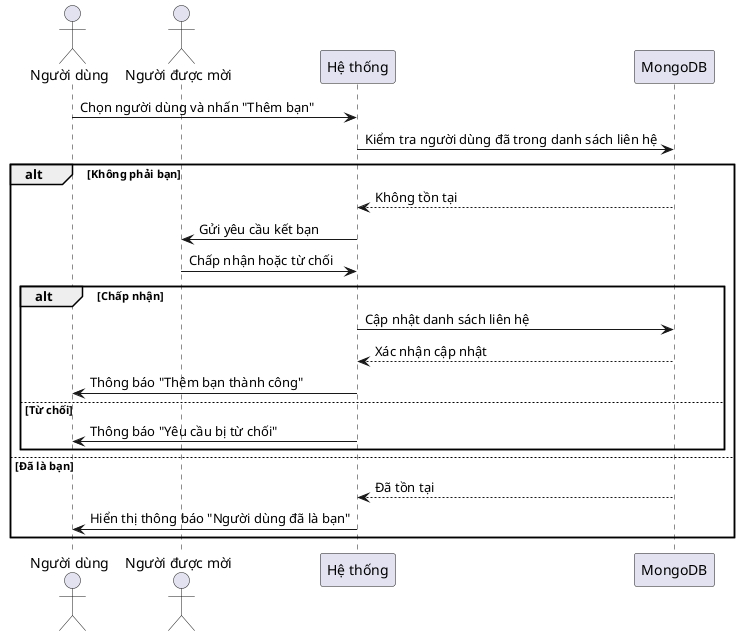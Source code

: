 @startuml
actor "Người dùng" as User
actor "Người được mời" as Friend
participant "Hệ thống" as System
participant "MongoDB" as DB

User -> System: Chọn người dùng và nhấn "Thêm bạn"
System -> DB: Kiểm tra người dùng đã trong danh sách liên hệ

alt Không phải bạn
    DB --> System: Không tồn tại
    System -> Friend: Gửi yêu cầu kết bạn
    Friend -> System: Chấp nhận hoặc từ chối
    alt Chấp nhận
        System -> DB: Cập nhật danh sách liên hệ
        DB --> System: Xác nhận cập nhật
        System -> User: Thông báo "Thêm bạn thành công"
    else Từ chối
        System -> User: Thông báo "Yêu cầu bị từ chối"
    end alt
else Đã là bạn
    DB --> System: Đã tồn tại
    System -> User: Hiển thị thông báo "Người dùng đã là bạn"
end alt

@enduml